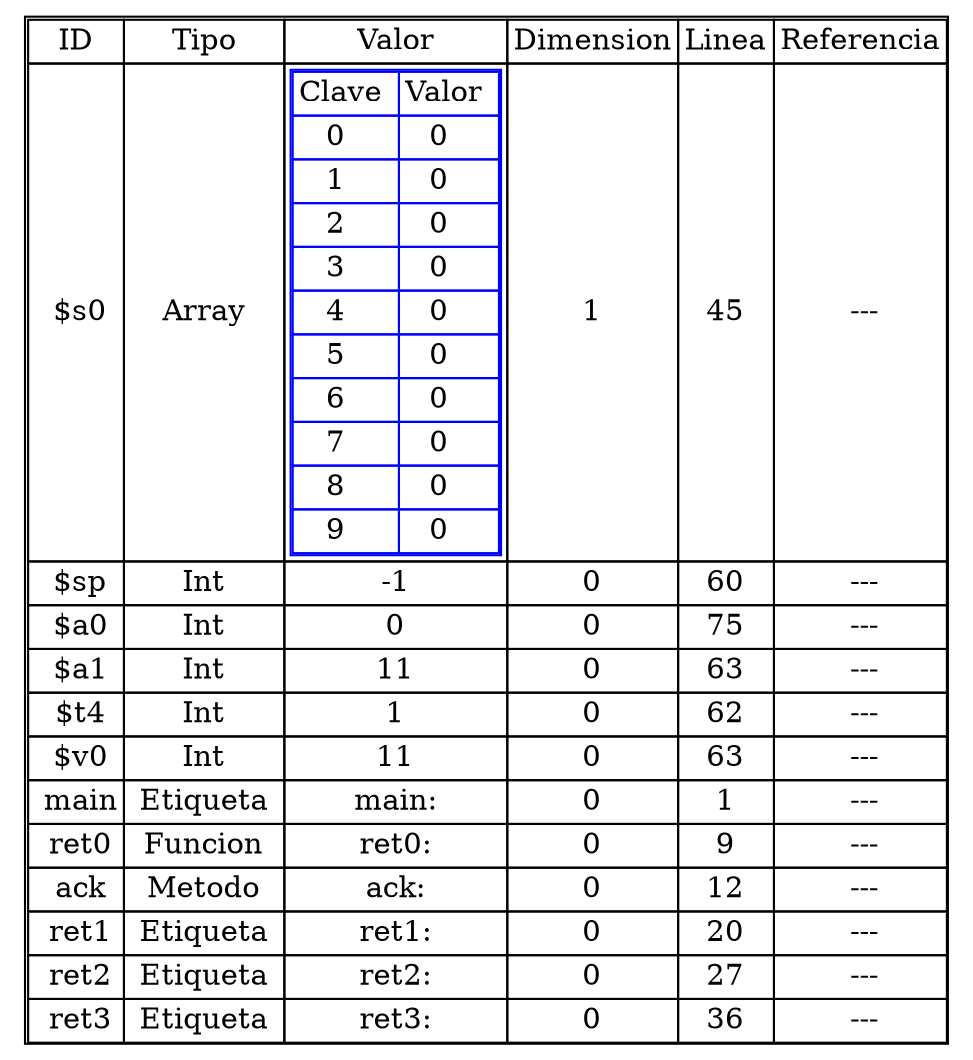 digraph {
node0 [    shape=plaintext
    label=<

      <table cellspacing='0'>
      <tr><td>ID</td><td>Tipo</td><td>Valor</td><td>Dimension</td><td>Linea</td><td>Referencia</td></tr>
<tr> <td> $s0</td><td> Array </td><td> 
<table color='blue' cellspacing='0'>
<tr><td>Clave </td><td>Valor </td></tr>
<tr><td>0  </td><td>0  </td></tr><tr><td>1  </td><td>0  </td></tr><tr><td>2  </td><td>0  </td></tr><tr><td>3  </td><td>0  </td></tr><tr><td>4  </td><td>0  </td></tr><tr><td>5  </td><td>0  </td></tr><tr><td>6  </td><td>0  </td></tr><tr><td>7  </td><td>0  </td></tr><tr><td>8  </td><td>0  </td></tr><tr><td>9  </td><td>0  </td></tr></table> </td><td> 1 </td><td> 45 </td><td> ---</td> </tr><tr> <td> $sp</td><td> Int </td><td> -1 </td><td> 0 </td><td> 60 </td><td> ---</td> </tr><tr> <td> $a0</td><td> Int </td><td> 0 </td><td> 0 </td><td> 75 </td><td> ---</td> </tr><tr> <td> $a1</td><td> Int </td><td> 11 </td><td> 0 </td><td> 63 </td><td> ---</td> </tr><tr> <td> $t4</td><td> Int </td><td> 1 </td><td> 0 </td><td> 62 </td><td> ---</td> </tr><tr> <td> $v0</td><td> Int </td><td> 11 </td><td> 0 </td><td> 63 </td><td> ---</td> </tr><tr> <td> main</td><td> Etiqueta </td><td> main: </td><td> 0 </td><td> 1 </td><td> ---</td> </tr><tr> <td> ret0</td><td> Funcion </td><td> ret0: </td><td> 0 </td><td> 9 </td><td> ---</td> </tr><tr> <td> ack</td><td> Metodo </td><td> ack: </td><td> 0 </td><td> 12 </td><td> ---</td> </tr><tr> <td> ret1</td><td> Etiqueta </td><td> ret1: </td><td> 0 </td><td> 20 </td><td> ---</td> </tr><tr> <td> ret2</td><td> Etiqueta </td><td> ret2: </td><td> 0 </td><td> 27 </td><td> ---</td> </tr><tr> <td> ret3</td><td> Etiqueta </td><td> ret3: </td><td> 0 </td><td> 36 </td><td> ---</td> </tr>    </table>
>];}